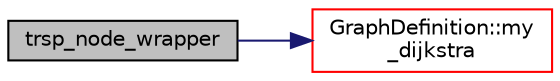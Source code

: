 digraph "trsp_node_wrapper"
{
  edge [fontname="Helvetica",fontsize="10",labelfontname="Helvetica",labelfontsize="10"];
  node [fontname="Helvetica",fontsize="10",shape=record];
  rankdir="LR";
  Node7 [label="trsp_node_wrapper",height=0.2,width=0.4,color="black", fillcolor="grey75", style="filled", fontcolor="black"];
  Node7 -> Node8 [color="midnightblue",fontsize="10",style="solid",fontname="Helvetica"];
  Node8 [label="GraphDefinition::my\l_dijkstra",height=0.2,width=0.4,color="red", fillcolor="white", style="filled",URL="$classGraphDefinition.html#add1e17a19370022849bc5fa0a0a993c7"];
}
